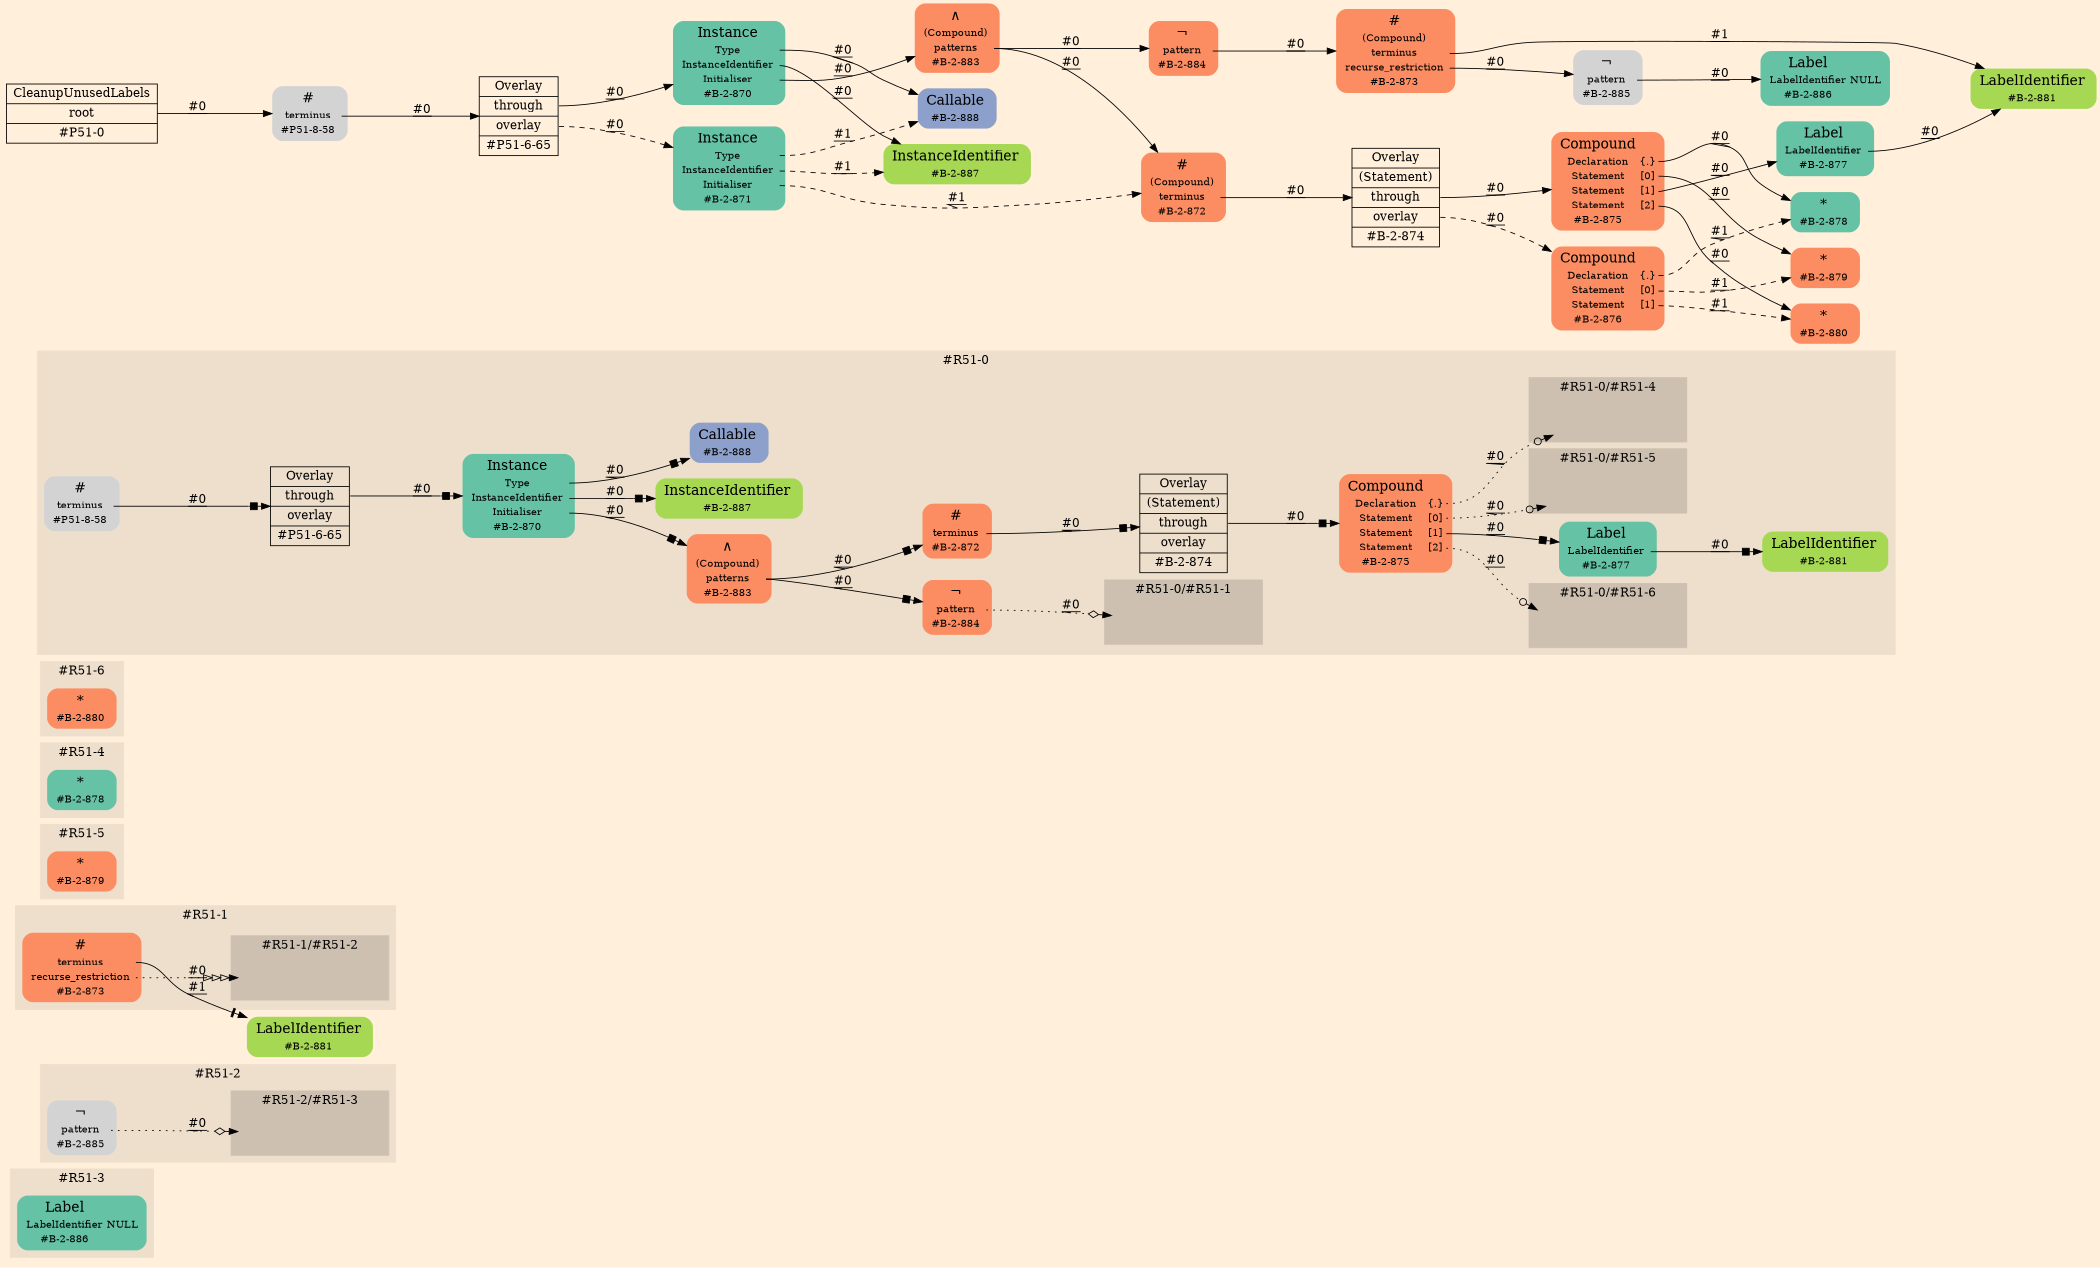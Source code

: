 digraph Inferno {
graph [
    rankdir = "LR"
    ranksep = 1.0
    size = "14,20"
    bgcolor = antiquewhite1
    color = black
    fontcolor = black
];
node [
];

// -------------------- figure #R51-3 --------------------
subgraph "cluster#R51-3" {
    label = "#R51-3"
    style = "filled"
    color = antiquewhite2
    "#R51-3/#B-2-886" [
        shape = "plaintext"
        fillcolor = "/set28/1"
        label = <<TABLE BORDER="0" CELLBORDER="0" CELLSPACING="0">
         <TR><TD><FONT POINT-SIZE="16.0">Label</FONT></TD><TD></TD></TR>
         <TR><TD>LabelIdentifier</TD><TD PORT="port0">NULL</TD></TR>
         <TR><TD>#B-2-886</TD><TD PORT="port1"></TD></TR>
        </TABLE>>
        style = "rounded,filled"
        fontsize = "12"
    ];
    
}


// -------------------- figure #R51-2 --------------------
subgraph "cluster#R51-2" {
    label = "#R51-2"
    style = "filled"
    color = antiquewhite2
    "#R51-2/#B-2-885" [
        shape = "plaintext"
        label = <<TABLE BORDER="0" CELLBORDER="0" CELLSPACING="0">
         <TR><TD><FONT POINT-SIZE="16.0">¬</FONT></TD><TD></TD></TR>
         <TR><TD>pattern</TD><TD PORT="port0"></TD></TR>
         <TR><TD>#B-2-885</TD><TD PORT="port1"></TD></TR>
        </TABLE>>
        style = "rounded,filled"
        fontsize = "12"
    ];
    
    subgraph "cluster#R51-2/#R51-3" {
        label = "#R51-2/#R51-3"
        style = "filled"
        color = antiquewhite3
        "#R51-2/#0/#B-2-886" [
            shape = "none"
            fillcolor = "/set28/1"
            style = "invisible"
        ];
        
    }
    
}


// -------------------- figure #R51-1 --------------------
"#R51-1/#B-2-881" [
    shape = "plaintext"
    fillcolor = "/set28/5"
    label = <<TABLE BORDER="0" CELLBORDER="0" CELLSPACING="0">
     <TR><TD><FONT POINT-SIZE="16.0">LabelIdentifier</FONT></TD><TD></TD></TR>
     <TR><TD>#B-2-881</TD><TD PORT="port0"></TD></TR>
    </TABLE>>
    style = "rounded,filled"
    fontsize = "12"
];

subgraph "cluster#R51-1" {
    label = "#R51-1"
    style = "filled"
    color = antiquewhite2
    "#R51-1/#B-2-873" [
        shape = "plaintext"
        fillcolor = "/set28/2"
        label = <<TABLE BORDER="0" CELLBORDER="0" CELLSPACING="0">
         <TR><TD><FONT POINT-SIZE="16.0">#</FONT></TD><TD></TD></TR>
         <TR><TD>terminus</TD><TD PORT="port0"></TD></TR>
         <TR><TD>recurse_restriction</TD><TD PORT="port1"></TD></TR>
         <TR><TD>#B-2-873</TD><TD PORT="port2"></TD></TR>
        </TABLE>>
        style = "rounded,filled"
        fontsize = "12"
    ];
    
    subgraph "cluster#R51-1/#R51-2" {
        label = "#R51-1/#R51-2"
        style = "filled"
        color = antiquewhite3
        "#R51-1/#0/#B-2-885" [
            shape = "none"
            style = "invisible"
        ];
        
    }
    
}


// -------------------- figure #R51-5 --------------------
subgraph "cluster#R51-5" {
    label = "#R51-5"
    style = "filled"
    color = antiquewhite2
    "#R51-5/#B-2-879" [
        shape = "plaintext"
        fillcolor = "/set28/2"
        label = <<TABLE BORDER="0" CELLBORDER="0" CELLSPACING="0">
         <TR><TD><FONT POINT-SIZE="16.0">*</FONT></TD><TD></TD></TR>
         <TR><TD>#B-2-879</TD><TD PORT="port0"></TD></TR>
        </TABLE>>
        style = "rounded,filled"
        fontsize = "12"
    ];
    
}


// -------------------- figure #R51-4 --------------------
subgraph "cluster#R51-4" {
    label = "#R51-4"
    style = "filled"
    color = antiquewhite2
    "#R51-4/#B-2-878" [
        shape = "plaintext"
        fillcolor = "/set28/1"
        label = <<TABLE BORDER="0" CELLBORDER="0" CELLSPACING="0">
         <TR><TD><FONT POINT-SIZE="16.0">*</FONT></TD><TD></TD></TR>
         <TR><TD>#B-2-878</TD><TD PORT="port0"></TD></TR>
        </TABLE>>
        style = "rounded,filled"
        fontsize = "12"
    ];
    
}


// -------------------- figure #R51-6 --------------------
subgraph "cluster#R51-6" {
    label = "#R51-6"
    style = "filled"
    color = antiquewhite2
    "#R51-6/#B-2-880" [
        shape = "plaintext"
        fillcolor = "/set28/2"
        label = <<TABLE BORDER="0" CELLBORDER="0" CELLSPACING="0">
         <TR><TD><FONT POINT-SIZE="16.0">*</FONT></TD><TD></TD></TR>
         <TR><TD>#B-2-880</TD><TD PORT="port0"></TD></TR>
        </TABLE>>
        style = "rounded,filled"
        fontsize = "12"
    ];
    
}


// -------------------- figure #R51-0 --------------------
subgraph "cluster#R51-0" {
    label = "#R51-0"
    style = "filled"
    color = antiquewhite2
    "#R51-0/#B-2-870" [
        shape = "plaintext"
        fillcolor = "/set28/1"
        label = <<TABLE BORDER="0" CELLBORDER="0" CELLSPACING="0">
         <TR><TD><FONT POINT-SIZE="16.0">Instance</FONT></TD><TD></TD></TR>
         <TR><TD>Type</TD><TD PORT="port0"></TD></TR>
         <TR><TD>InstanceIdentifier</TD><TD PORT="port1"></TD></TR>
         <TR><TD>Initialiser</TD><TD PORT="port2"></TD></TR>
         <TR><TD>#B-2-870</TD><TD PORT="port3"></TD></TR>
        </TABLE>>
        style = "rounded,filled"
        fontsize = "12"
    ];
    
    "#R51-0/#B-2-884" [
        shape = "plaintext"
        fillcolor = "/set28/2"
        label = <<TABLE BORDER="0" CELLBORDER="0" CELLSPACING="0">
         <TR><TD><FONT POINT-SIZE="16.0">¬</FONT></TD><TD></TD></TR>
         <TR><TD>pattern</TD><TD PORT="port0"></TD></TR>
         <TR><TD>#B-2-884</TD><TD PORT="port1"></TD></TR>
        </TABLE>>
        style = "rounded,filled"
        fontsize = "12"
    ];
    
    "#R51-0/#B-2-888" [
        shape = "plaintext"
        fillcolor = "/set28/3"
        label = <<TABLE BORDER="0" CELLBORDER="0" CELLSPACING="0">
         <TR><TD><FONT POINT-SIZE="16.0">Callable</FONT></TD><TD></TD></TR>
         <TR><TD>#B-2-888</TD><TD PORT="port0"></TD></TR>
        </TABLE>>
        style = "rounded,filled"
        fontsize = "12"
    ];
    
    "#R51-0/#B-2-875" [
        shape = "plaintext"
        fillcolor = "/set28/2"
        label = <<TABLE BORDER="0" CELLBORDER="0" CELLSPACING="0">
         <TR><TD><FONT POINT-SIZE="16.0">Compound</FONT></TD><TD></TD></TR>
         <TR><TD>Declaration</TD><TD PORT="port0">{.}</TD></TR>
         <TR><TD>Statement</TD><TD PORT="port1">[0]</TD></TR>
         <TR><TD>Statement</TD><TD PORT="port2">[1]</TD></TR>
         <TR><TD>Statement</TD><TD PORT="port3">[2]</TD></TR>
         <TR><TD>#B-2-875</TD><TD PORT="port4"></TD></TR>
        </TABLE>>
        style = "rounded,filled"
        fontsize = "12"
    ];
    
    "#R51-0/#B-2-887" [
        shape = "plaintext"
        fillcolor = "/set28/5"
        label = <<TABLE BORDER="0" CELLBORDER="0" CELLSPACING="0">
         <TR><TD><FONT POINT-SIZE="16.0">InstanceIdentifier</FONT></TD><TD></TD></TR>
         <TR><TD>#B-2-887</TD><TD PORT="port0"></TD></TR>
        </TABLE>>
        style = "rounded,filled"
        fontsize = "12"
    ];
    
    "#R51-0/#B-2-877" [
        shape = "plaintext"
        fillcolor = "/set28/1"
        label = <<TABLE BORDER="0" CELLBORDER="0" CELLSPACING="0">
         <TR><TD><FONT POINT-SIZE="16.0">Label</FONT></TD><TD></TD></TR>
         <TR><TD>LabelIdentifier</TD><TD PORT="port0"></TD></TR>
         <TR><TD>#B-2-877</TD><TD PORT="port1"></TD></TR>
        </TABLE>>
        style = "rounded,filled"
        fontsize = "12"
    ];
    
    "#R51-0/#P51-8-58" [
        shape = "plaintext"
        label = <<TABLE BORDER="0" CELLBORDER="0" CELLSPACING="0">
         <TR><TD><FONT POINT-SIZE="16.0">#</FONT></TD><TD></TD></TR>
         <TR><TD>terminus</TD><TD PORT="port0"></TD></TR>
         <TR><TD>#P51-8-58</TD><TD PORT="port1"></TD></TR>
        </TABLE>>
        style = "rounded,filled"
        fontsize = "12"
    ];
    
    "#R51-0/#P51-6-65" [
        shape = "record"
        fillcolor = antiquewhite2
        label = "<fixed> Overlay | <port0> through | <port1> overlay | <port2> #P51-6-65"
        style = "filled"
        fontsize = "14"
        color = black
        fontcolor = black
    ];
    
    "#R51-0/#B-2-883" [
        shape = "plaintext"
        fillcolor = "/set28/2"
        label = <<TABLE BORDER="0" CELLBORDER="0" CELLSPACING="0">
         <TR><TD><FONT POINT-SIZE="16.0">∧</FONT></TD><TD></TD></TR>
         <TR><TD>(Compound)</TD><TD PORT="port0"></TD></TR>
         <TR><TD>patterns</TD><TD PORT="port1"></TD></TR>
         <TR><TD>#B-2-883</TD><TD PORT="port2"></TD></TR>
        </TABLE>>
        style = "rounded,filled"
        fontsize = "12"
    ];
    
    "#R51-0/#B-2-872" [
        shape = "plaintext"
        fillcolor = "/set28/2"
        label = <<TABLE BORDER="0" CELLBORDER="0" CELLSPACING="0">
         <TR><TD><FONT POINT-SIZE="16.0">#</FONT></TD><TD></TD></TR>
         <TR><TD>terminus</TD><TD PORT="port0"></TD></TR>
         <TR><TD>#B-2-872</TD><TD PORT="port1"></TD></TR>
        </TABLE>>
        style = "rounded,filled"
        fontsize = "12"
    ];
    
    "#R51-0/#B-2-881" [
        shape = "plaintext"
        fillcolor = "/set28/5"
        label = <<TABLE BORDER="0" CELLBORDER="0" CELLSPACING="0">
         <TR><TD><FONT POINT-SIZE="16.0">LabelIdentifier</FONT></TD><TD></TD></TR>
         <TR><TD>#B-2-881</TD><TD PORT="port0"></TD></TR>
        </TABLE>>
        style = "rounded,filled"
        fontsize = "12"
    ];
    
    "#R51-0/#B-2-874" [
        shape = "record"
        fillcolor = antiquewhite2
        label = "<fixed> Overlay | <port0> (Statement) | <port1> through | <port2> overlay | <port3> #B-2-874"
        style = "filled"
        fontsize = "14"
        color = black
        fontcolor = black
    ];
    
    subgraph "cluster#R51-0/#R51-6" {
        label = "#R51-0/#R51-6"
        style = "filled"
        color = antiquewhite3
        "#R51-0/#0/#B-2-880" [
            shape = "none"
            fillcolor = "/set28/2"
            style = "invisible"
        ];
        
    }
    
    subgraph "cluster#R51-0/#R51-4" {
        label = "#R51-0/#R51-4"
        style = "filled"
        color = antiquewhite3
        "#R51-0/#0/#B-2-878" [
            shape = "none"
            fillcolor = "/set28/1"
            style = "invisible"
        ];
        
    }
    
    subgraph "cluster#R51-0/#R51-5" {
        label = "#R51-0/#R51-5"
        style = "filled"
        color = antiquewhite3
        "#R51-0/#0/#B-2-879" [
            shape = "none"
            fillcolor = "/set28/2"
            style = "invisible"
        ];
        
    }
    
    subgraph "cluster#R51-0/#R51-1" {
        label = "#R51-0/#R51-1"
        style = "filled"
        color = antiquewhite3
        "#R51-0/#0/#B-2-873" [
            shape = "none"
            fillcolor = "/set28/2"
            style = "invisible"
        ];
        
    }
    
}


// -------------------- transformation figure --------------------
"CR#P51-0" [
    shape = "record"
    fillcolor = antiquewhite1
    label = "<fixed> CleanupUnusedLabels | <port0> root | <port1> #P51-0"
    style = "filled"
    fontsize = "14"
    color = black
    fontcolor = black
];

"#P51-8-58" [
    shape = "plaintext"
    label = <<TABLE BORDER="0" CELLBORDER="0" CELLSPACING="0">
     <TR><TD><FONT POINT-SIZE="16.0">#</FONT></TD><TD></TD></TR>
     <TR><TD>terminus</TD><TD PORT="port0"></TD></TR>
     <TR><TD>#P51-8-58</TD><TD PORT="port1"></TD></TR>
    </TABLE>>
    style = "rounded,filled"
    fontsize = "12"
];

"#P51-6-65" [
    shape = "record"
    fillcolor = antiquewhite1
    label = "<fixed> Overlay | <port0> through | <port1> overlay | <port2> #P51-6-65"
    style = "filled"
    fontsize = "14"
    color = black
    fontcolor = black
];

"#B-2-870" [
    shape = "plaintext"
    fillcolor = "/set28/1"
    label = <<TABLE BORDER="0" CELLBORDER="0" CELLSPACING="0">
     <TR><TD><FONT POINT-SIZE="16.0">Instance</FONT></TD><TD></TD></TR>
     <TR><TD>Type</TD><TD PORT="port0"></TD></TR>
     <TR><TD>InstanceIdentifier</TD><TD PORT="port1"></TD></TR>
     <TR><TD>Initialiser</TD><TD PORT="port2"></TD></TR>
     <TR><TD>#B-2-870</TD><TD PORT="port3"></TD></TR>
    </TABLE>>
    style = "rounded,filled"
    fontsize = "12"
];

"#B-2-888" [
    shape = "plaintext"
    fillcolor = "/set28/3"
    label = <<TABLE BORDER="0" CELLBORDER="0" CELLSPACING="0">
     <TR><TD><FONT POINT-SIZE="16.0">Callable</FONT></TD><TD></TD></TR>
     <TR><TD>#B-2-888</TD><TD PORT="port0"></TD></TR>
    </TABLE>>
    style = "rounded,filled"
    fontsize = "12"
];

"#B-2-887" [
    shape = "plaintext"
    fillcolor = "/set28/5"
    label = <<TABLE BORDER="0" CELLBORDER="0" CELLSPACING="0">
     <TR><TD><FONT POINT-SIZE="16.0">InstanceIdentifier</FONT></TD><TD></TD></TR>
     <TR><TD>#B-2-887</TD><TD PORT="port0"></TD></TR>
    </TABLE>>
    style = "rounded,filled"
    fontsize = "12"
];

"#B-2-883" [
    shape = "plaintext"
    fillcolor = "/set28/2"
    label = <<TABLE BORDER="0" CELLBORDER="0" CELLSPACING="0">
     <TR><TD><FONT POINT-SIZE="16.0">∧</FONT></TD><TD></TD></TR>
     <TR><TD>(Compound)</TD><TD PORT="port0"></TD></TR>
     <TR><TD>patterns</TD><TD PORT="port1"></TD></TR>
     <TR><TD>#B-2-883</TD><TD PORT="port2"></TD></TR>
    </TABLE>>
    style = "rounded,filled"
    fontsize = "12"
];

"#B-2-872" [
    shape = "plaintext"
    fillcolor = "/set28/2"
    label = <<TABLE BORDER="0" CELLBORDER="0" CELLSPACING="0">
     <TR><TD><FONT POINT-SIZE="16.0">#</FONT></TD><TD></TD></TR>
     <TR><TD>(Compound)</TD><TD PORT="port0"></TD></TR>
     <TR><TD>terminus</TD><TD PORT="port1"></TD></TR>
     <TR><TD>#B-2-872</TD><TD PORT="port2"></TD></TR>
    </TABLE>>
    style = "rounded,filled"
    fontsize = "12"
];

"#B-2-874" [
    shape = "record"
    fillcolor = antiquewhite1
    label = "<fixed> Overlay | <port0> (Statement) | <port1> through | <port2> overlay | <port3> #B-2-874"
    style = "filled"
    fontsize = "14"
    color = black
    fontcolor = black
];

"#B-2-875" [
    shape = "plaintext"
    fillcolor = "/set28/2"
    label = <<TABLE BORDER="0" CELLBORDER="0" CELLSPACING="0">
     <TR><TD><FONT POINT-SIZE="16.0">Compound</FONT></TD><TD></TD></TR>
     <TR><TD>Declaration</TD><TD PORT="port0">{.}</TD></TR>
     <TR><TD>Statement</TD><TD PORT="port1">[0]</TD></TR>
     <TR><TD>Statement</TD><TD PORT="port2">[1]</TD></TR>
     <TR><TD>Statement</TD><TD PORT="port3">[2]</TD></TR>
     <TR><TD>#B-2-875</TD><TD PORT="port4"></TD></TR>
    </TABLE>>
    style = "rounded,filled"
    fontsize = "12"
];

"#B-2-878" [
    shape = "plaintext"
    fillcolor = "/set28/1"
    label = <<TABLE BORDER="0" CELLBORDER="0" CELLSPACING="0">
     <TR><TD><FONT POINT-SIZE="16.0">*</FONT></TD><TD></TD></TR>
     <TR><TD>#B-2-878</TD><TD PORT="port0"></TD></TR>
    </TABLE>>
    style = "rounded,filled"
    fontsize = "12"
];

"#B-2-879" [
    shape = "plaintext"
    fillcolor = "/set28/2"
    label = <<TABLE BORDER="0" CELLBORDER="0" CELLSPACING="0">
     <TR><TD><FONT POINT-SIZE="16.0">*</FONT></TD><TD></TD></TR>
     <TR><TD>#B-2-879</TD><TD PORT="port0"></TD></TR>
    </TABLE>>
    style = "rounded,filled"
    fontsize = "12"
];

"#B-2-877" [
    shape = "plaintext"
    fillcolor = "/set28/1"
    label = <<TABLE BORDER="0" CELLBORDER="0" CELLSPACING="0">
     <TR><TD><FONT POINT-SIZE="16.0">Label</FONT></TD><TD></TD></TR>
     <TR><TD>LabelIdentifier</TD><TD PORT="port0"></TD></TR>
     <TR><TD>#B-2-877</TD><TD PORT="port1"></TD></TR>
    </TABLE>>
    style = "rounded,filled"
    fontsize = "12"
];

"#B-2-881" [
    shape = "plaintext"
    fillcolor = "/set28/5"
    label = <<TABLE BORDER="0" CELLBORDER="0" CELLSPACING="0">
     <TR><TD><FONT POINT-SIZE="16.0">LabelIdentifier</FONT></TD><TD></TD></TR>
     <TR><TD>#B-2-881</TD><TD PORT="port0"></TD></TR>
    </TABLE>>
    style = "rounded,filled"
    fontsize = "12"
];

"#B-2-880" [
    shape = "plaintext"
    fillcolor = "/set28/2"
    label = <<TABLE BORDER="0" CELLBORDER="0" CELLSPACING="0">
     <TR><TD><FONT POINT-SIZE="16.0">*</FONT></TD><TD></TD></TR>
     <TR><TD>#B-2-880</TD><TD PORT="port0"></TD></TR>
    </TABLE>>
    style = "rounded,filled"
    fontsize = "12"
];

"#B-2-876" [
    shape = "plaintext"
    fillcolor = "/set28/2"
    label = <<TABLE BORDER="0" CELLBORDER="0" CELLSPACING="0">
     <TR><TD><FONT POINT-SIZE="16.0">Compound</FONT></TD><TD></TD></TR>
     <TR><TD>Declaration</TD><TD PORT="port0">{.}</TD></TR>
     <TR><TD>Statement</TD><TD PORT="port1">[0]</TD></TR>
     <TR><TD>Statement</TD><TD PORT="port2">[1]</TD></TR>
     <TR><TD>#B-2-876</TD><TD PORT="port3"></TD></TR>
    </TABLE>>
    style = "rounded,filled"
    fontsize = "12"
];

"#B-2-884" [
    shape = "plaintext"
    fillcolor = "/set28/2"
    label = <<TABLE BORDER="0" CELLBORDER="0" CELLSPACING="0">
     <TR><TD><FONT POINT-SIZE="16.0">¬</FONT></TD><TD></TD></TR>
     <TR><TD>pattern</TD><TD PORT="port0"></TD></TR>
     <TR><TD>#B-2-884</TD><TD PORT="port1"></TD></TR>
    </TABLE>>
    style = "rounded,filled"
    fontsize = "12"
];

"#B-2-873" [
    shape = "plaintext"
    fillcolor = "/set28/2"
    label = <<TABLE BORDER="0" CELLBORDER="0" CELLSPACING="0">
     <TR><TD><FONT POINT-SIZE="16.0">#</FONT></TD><TD></TD></TR>
     <TR><TD>(Compound)</TD><TD PORT="port0"></TD></TR>
     <TR><TD>terminus</TD><TD PORT="port1"></TD></TR>
     <TR><TD>recurse_restriction</TD><TD PORT="port2"></TD></TR>
     <TR><TD>#B-2-873</TD><TD PORT="port3"></TD></TR>
    </TABLE>>
    style = "rounded,filled"
    fontsize = "12"
];

"#B-2-885" [
    shape = "plaintext"
    label = <<TABLE BORDER="0" CELLBORDER="0" CELLSPACING="0">
     <TR><TD><FONT POINT-SIZE="16.0">¬</FONT></TD><TD></TD></TR>
     <TR><TD>pattern</TD><TD PORT="port0"></TD></TR>
     <TR><TD>#B-2-885</TD><TD PORT="port1"></TD></TR>
    </TABLE>>
    style = "rounded,filled"
    fontsize = "12"
];

"#B-2-886" [
    shape = "plaintext"
    fillcolor = "/set28/1"
    label = <<TABLE BORDER="0" CELLBORDER="0" CELLSPACING="0">
     <TR><TD><FONT POINT-SIZE="16.0">Label</FONT></TD><TD></TD></TR>
     <TR><TD>LabelIdentifier</TD><TD PORT="port0">NULL</TD></TR>
     <TR><TD>#B-2-886</TD><TD PORT="port1"></TD></TR>
    </TABLE>>
    style = "rounded,filled"
    fontsize = "12"
];

"#B-2-871" [
    shape = "plaintext"
    fillcolor = "/set28/1"
    label = <<TABLE BORDER="0" CELLBORDER="0" CELLSPACING="0">
     <TR><TD><FONT POINT-SIZE="16.0">Instance</FONT></TD><TD></TD></TR>
     <TR><TD>Type</TD><TD PORT="port0"></TD></TR>
     <TR><TD>InstanceIdentifier</TD><TD PORT="port1"></TD></TR>
     <TR><TD>Initialiser</TD><TD PORT="port2"></TD></TR>
     <TR><TD>#B-2-871</TD><TD PORT="port3"></TD></TR>
    </TABLE>>
    style = "rounded,filled"
    fontsize = "12"
];


// -------------------- links --------------------
// links for block CR#P51-0
"CR#P51-0":port0 -> "#P51-8-58" [
    style="solid"
    label = "#0"
    decorate = true
    color = black
    fontcolor = black
];

// links for block #P51-8-58
"#P51-8-58":port0 -> "#P51-6-65" [
    style="solid"
    label = "#0"
    decorate = true
    color = black
    fontcolor = black
];

// links for block #P51-6-65
"#P51-6-65":port0 -> "#B-2-870" [
    style="solid"
    label = "#0"
    decorate = true
    color = black
    fontcolor = black
];

"#P51-6-65":port1 -> "#B-2-871" [
    style="dashed"
    label = "#0"
    decorate = true
    color = black
    fontcolor = black
];

// links for block #B-2-870
"#B-2-870":port0 -> "#B-2-888" [
    style="solid"
    label = "#0"
    decorate = true
    color = black
    fontcolor = black
];

"#B-2-870":port1 -> "#B-2-887" [
    style="solid"
    label = "#0"
    decorate = true
    color = black
    fontcolor = black
];

"#B-2-870":port2 -> "#B-2-883" [
    style="solid"
    label = "#0"
    decorate = true
    color = black
    fontcolor = black
];

// links for block #B-2-888
// links for block #B-2-887
// links for block #B-2-883
"#B-2-883":port1 -> "#B-2-872" [
    style="solid"
    label = "#0"
    decorate = true
    color = black
    fontcolor = black
];

"#B-2-883":port1 -> "#B-2-884" [
    style="solid"
    label = "#0"
    decorate = true
    color = black
    fontcolor = black
];

// links for block #B-2-872
"#B-2-872":port1 -> "#B-2-874" [
    style="solid"
    label = "#0"
    decorate = true
    color = black
    fontcolor = black
];

// links for block #B-2-874
"#B-2-874":port1 -> "#B-2-875" [
    style="solid"
    label = "#0"
    decorate = true
    color = black
    fontcolor = black
];

"#B-2-874":port2 -> "#B-2-876" [
    style="dashed"
    label = "#0"
    decorate = true
    color = black
    fontcolor = black
];

// links for block #B-2-875
"#B-2-875":port0 -> "#B-2-878" [
    style="solid"
    label = "#0"
    decorate = true
    color = black
    fontcolor = black
];

"#B-2-875":port1 -> "#B-2-879" [
    style="solid"
    label = "#0"
    decorate = true
    color = black
    fontcolor = black
];

"#B-2-875":port2 -> "#B-2-877" [
    style="solid"
    label = "#0"
    decorate = true
    color = black
    fontcolor = black
];

"#B-2-875":port3 -> "#B-2-880" [
    style="solid"
    label = "#0"
    decorate = true
    color = black
    fontcolor = black
];

// links for block #B-2-878
// links for block #B-2-879
// links for block #B-2-877
"#B-2-877":port0 -> "#B-2-881" [
    style="solid"
    label = "#0"
    decorate = true
    color = black
    fontcolor = black
];

// links for block #B-2-881
// links for block #B-2-880
// links for block #B-2-876
"#B-2-876":port0 -> "#B-2-878" [
    style="dashed"
    label = "#1"
    decorate = true
    color = black
    fontcolor = black
];

"#B-2-876":port1 -> "#B-2-879" [
    style="dashed"
    label = "#1"
    decorate = true
    color = black
    fontcolor = black
];

"#B-2-876":port2 -> "#B-2-880" [
    style="dashed"
    label = "#1"
    decorate = true
    color = black
    fontcolor = black
];

// links for block #B-2-884
"#B-2-884":port0 -> "#B-2-873" [
    style="solid"
    label = "#0"
    decorate = true
    color = black
    fontcolor = black
];

// links for block #B-2-873
"#B-2-873":port1 -> "#B-2-881" [
    style="solid"
    label = "#1"
    decorate = true
    color = black
    fontcolor = black
];

"#B-2-873":port2 -> "#B-2-885" [
    style="solid"
    label = "#0"
    decorate = true
    color = black
    fontcolor = black
];

// links for block #B-2-885
"#B-2-885":port0 -> "#B-2-886" [
    style="solid"
    label = "#0"
    decorate = true
    color = black
    fontcolor = black
];

// links for block #B-2-886
// links for block #B-2-871
"#B-2-871":port0 -> "#B-2-888" [
    style="dashed"
    label = "#1"
    decorate = true
    color = black
    fontcolor = black
];

"#B-2-871":port1 -> "#B-2-887" [
    style="dashed"
    label = "#1"
    decorate = true
    color = black
    fontcolor = black
];

"#B-2-871":port2 -> "#B-2-872" [
    style="dashed"
    label = "#1"
    decorate = true
    color = black
    fontcolor = black
];

// links for block #R51-0/#B-2-870
"#R51-0/#B-2-870":port0 -> "#R51-0/#B-2-888" [
    style="solid"
    arrowhead="normalnonebox"
    label = "#0"
    decorate = true
    color = black
    fontcolor = black
];

"#R51-0/#B-2-870":port1 -> "#R51-0/#B-2-887" [
    style="solid"
    arrowhead="normalnonebox"
    label = "#0"
    decorate = true
    color = black
    fontcolor = black
];

"#R51-0/#B-2-870":port2 -> "#R51-0/#B-2-883" [
    style="solid"
    arrowhead="normalnonebox"
    label = "#0"
    decorate = true
    color = black
    fontcolor = black
];

// links for block #R51-0/#B-2-884
"#R51-0/#B-2-884":port0 -> "#R51-0/#0/#B-2-873" [
    style="dotted"
    arrowhead="normalnoneodiamond"
    label = "#0"
    decorate = true
    color = black
    fontcolor = black
];

// links for block #R51-0/#B-2-888
// links for block #R51-0/#B-2-875
"#R51-0/#B-2-875":port0 -> "#R51-0/#0/#B-2-878" [
    style="dotted"
    arrowhead="normalnoneodot"
    label = "#0"
    decorate = true
    color = black
    fontcolor = black
];

"#R51-0/#B-2-875":port1 -> "#R51-0/#0/#B-2-879" [
    style="dotted"
    arrowhead="normalnoneodot"
    label = "#0"
    decorate = true
    color = black
    fontcolor = black
];

"#R51-0/#B-2-875":port2 -> "#R51-0/#B-2-877" [
    style="solid"
    arrowhead="normalnonebox"
    label = "#0"
    decorate = true
    color = black
    fontcolor = black
];

"#R51-0/#B-2-875":port3 -> "#R51-0/#0/#B-2-880" [
    style="dotted"
    arrowhead="normalnoneodot"
    label = "#0"
    decorate = true
    color = black
    fontcolor = black
];

// links for block #R51-0/#B-2-887
// links for block #R51-0/#B-2-877
"#R51-0/#B-2-877":port0 -> "#R51-0/#B-2-881" [
    style="solid"
    arrowhead="normalnonebox"
    label = "#0"
    decorate = true
    color = black
    fontcolor = black
];

// links for block #R51-0/#P51-8-58
"#R51-0/#P51-8-58":port0 -> "#R51-0/#P51-6-65" [
    style="solid"
    arrowhead="normalnonebox"
    label = "#0"
    decorate = true
    color = black
    fontcolor = black
];

// links for block #R51-0/#P51-6-65
"#R51-0/#P51-6-65":port0 -> "#R51-0/#B-2-870" [
    style="solid"
    arrowhead="normalnonebox"
    label = "#0"
    decorate = true
    color = black
    fontcolor = black
];

// links for block #R51-0/#B-2-883
"#R51-0/#B-2-883":port1 -> "#R51-0/#B-2-872" [
    style="solid"
    arrowhead="normalnonebox"
    label = "#0"
    decorate = true
    color = black
    fontcolor = black
];

"#R51-0/#B-2-883":port1 -> "#R51-0/#B-2-884" [
    style="solid"
    arrowhead="normalnonebox"
    label = "#0"
    decorate = true
    color = black
    fontcolor = black
];

// links for block #R51-0/#B-2-872
"#R51-0/#B-2-872":port0 -> "#R51-0/#B-2-874" [
    style="solid"
    arrowhead="normalnonebox"
    label = "#0"
    decorate = true
    color = black
    fontcolor = black
];

// links for block #R51-0/#B-2-881
// links for block #R51-0/#B-2-874
"#R51-0/#B-2-874":port1 -> "#R51-0/#B-2-875" [
    style="solid"
    arrowhead="normalnonebox"
    label = "#0"
    decorate = true
    color = black
    fontcolor = black
];

// links for block #R51-0/#0/#B-2-880
// links for block #R51-0/#0/#B-2-878
// links for block #R51-0/#0/#B-2-879
// links for block #R51-0/#0/#B-2-873
// links for block #R51-6/#B-2-880
// links for block #R51-4/#B-2-878
// links for block #R51-5/#B-2-879
// links for block #R51-1/#B-2-881
// links for block #R51-1/#B-2-873
"#R51-1/#B-2-873":port0 -> "#R51-1/#B-2-881" [
    style="solid"
    arrowhead="normalnonetee"
    label = "#1"
    decorate = true
    color = black
    fontcolor = black
];

"#R51-1/#B-2-873":port1 -> "#R51-1/#0/#B-2-885" [
    style="dotted"
    arrowhead="normalonormalonormalonormal"
    label = "#0"
    decorate = true
    color = black
    fontcolor = black
];

// links for block #R51-1/#0/#B-2-885
// links for block #R51-2/#B-2-885
"#R51-2/#B-2-885":port0 -> "#R51-2/#0/#B-2-886" [
    style="dotted"
    arrowhead="normalnoneodiamond"
    label = "#0"
    decorate = true
    color = black
    fontcolor = black
];

// links for block #R51-2/#0/#B-2-886
// links for block #R51-3/#B-2-886
}
